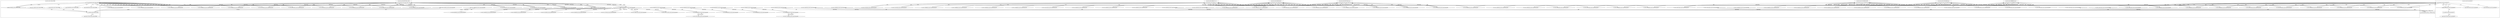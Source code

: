 digraph G {
	"10.1.80.1:43706#ServerID_OuterContainerID"->"1_fwatchdog#ServerID_309ec2955ffa"[ label="read" ];
	"1_fwatchdog#ServerID_9d862e47111d"->"10.1.80.1:32898#ServerID_OuterContainerID"[ label="write" ];
	"10.1.80.1:43364#ServerID_OuterContainerID"->"1_fwatchdog#ServerID_d60b35b0ed2d"[ label="read" ];
	"10.1.80.1:32898#ServerID_OuterContainerID"->"1_fwatchdog#ServerID_9d862e47111d"[ label="read" ];
	"10.1.80.1:43366#ServerID_OuterContainerID"->"1_fwatchdog#ServerID_d60b35b0ed2d"[ label="read" ];
	"1_fwatchdog#ServerID_9d862e47111d"->"10.1.80.1:32896#ServerID_OuterContainerID"[ label="write" ];
	"10.1.80.1:32896#ServerID_OuterContainerID"->"1_fwatchdog#ServerID_9d862e47111d"[ label="read" ];
	"1_fwatchdog#ServerID_d60b35b0ed2d"->"10.1.80.1:43364#ServerID_OuterContainerID"[ label="write" ];
	"1_fwatchdog#ServerID_d60b35b0ed2d"->"10.1.80.1:43366#ServerID_OuterContainerID"[ label="write" ];
	"10.1.80.1:43704#ServerID_OuterContainerID"->"1_fwatchdog#ServerID_309ec2955ffa"[ label="read" ];
	"1_fwatchdog#ServerID_309ec2955ffa"->"10.1.80.1:43704#ServerID_OuterContainerID"[ label="write" ];
	"1_fwatchdog#ServerID_309ec2955ffa"->"10.1.80.1:43706#ServerID_OuterContainerID"[ label="write" ];
	"10.1.80.1:43366#ServerID_OuterContainerID"->"1_fwatchdog#ServerID_68977fd5c9-qtcgc"[ label="GET" ];
	"1_fwatchdog#ServerID_68977fd5c9-qtcgc"->"10.1.80.1:43366#ServerID_OuterContainerID"[ label="RESPONSE" ];
	"10.1.80.1:43364#ServerID_OuterContainerID"->"1_fwatchdog#ServerID_68977fd5c9-qtcgc"[ label="GET" ];
	"10.1.80.1:43704#ServerID_OuterContainerID"->"1_fwatchdog#ServerID_866797f645-wb664"[ label="GET" ];
	"1_fwatchdog#ServerID_68977fd5c9-qtcgc"->"10.1.80.1:43364#ServerID_OuterContainerID"[ label="RESPONSE" ];
	"1_fwatchdog#ServerID_866797f645-wb664"->"10.1.80.1:43704#ServerID_OuterContainerID"[ label="RESPONSE" ];
	"10.1.80.1:43706#ServerID_OuterContainerID"->"1_fwatchdog#ServerID_866797f645-wb664"[ label="GET" ];
	"1_fwatchdog#ServerID_866797f645-wb664"->"10.1.80.1:43706#ServerID_OuterContainerID"[ label="RESPONSE" ];
	"10.1.80.1:60274#ServerID_OuterContainerID"->"1_fwatchdog#ServerID_7d87d9945d-dl2ff"[ label="GET" ];
	"1_fwatchdog#ServerID_7d87d9945d-dl2ff"->"10.1.80.1:60274#ServerID_OuterContainerID"[ label="RESPONSE" ];
	"10.1.80.1:52280#ServerID_OuterContainerID"->"1_fwatchdog#ServerID_54974bb99f-cjbgq"[ label="GET" ];
	"10.1.80.1:52278#ServerID_OuterContainerID"->"1_fwatchdog#ServerID_54974bb99f-cjbgq"[ label="GET" ];
	"10.1.80.1:60272#ServerID_OuterContainerID"->"1_fwatchdog#ServerID_7d87d9945d-dl2ff"[ label="GET" ];
	"1_fwatchdog#ServerID_54974bb99f-cjbgq"->"10.1.80.1:52280#ServerID_OuterContainerID"[ label="RESPONSE" ];
	"1_fwatchdog#ServerID_7d87d9945d-dl2ff"->"10.1.80.1:60272#ServerID_OuterContainerID"[ label="RESPONSE" ];
	"1_fwatchdog#ServerID_54974bb99f-cjbgq"->"10.1.80.1:52278#ServerID_OuterContainerID"[ label="RESPONSE" ];
	"10.1.80.1:60272#ServerID_OuterContainerID"->"1_fwatchdog#ServerID_04eca90de97f"[ label="read" ];
	"10.1.80.1:45197#ServerID_OuterContainerID"->"1_fwatchdog#ServerID_c7c75f9bc-557t6"[ label="GET" ];
	"10.1.80.1:45196#ServerID_OuterContainerID"->"1_fwatchdog#ServerID_c7c75f9bc-557t6"[ label="GET" ];
	"1_fwatchdog#ServerID_c7c75f9bc-557t6"->"10.1.80.1:45196#ServerID_OuterContainerID"[ label="RESPONSE" ];
	"1_fwatchdog#ServerID_c7c75f9bc-557t6"->"10.1.80.1:45197#ServerID_OuterContainerID"[ label="RESPONSE" ];
	"10.1.80.1:32930#ServerID_OuterContainerID"->"1_fwatchdog#ServerID_5fff9df6cf-4xmj9"[ label="GET" ];
	"1_fwatchdog#ServerID_5fff9df6cf-4xmj9"->"10.1.80.1:32930#ServerID_OuterContainerID"[ label="RESPONSE" ];
	"10.1.80.1:32932#ServerID_OuterContainerID"->"1_fwatchdog#ServerID_5fff9df6cf-4xmj9"[ label="GET" ];
	"1_fwatchdog#ServerID_5fff9df6cf-4xmj9"->"10.1.80.1:32932#ServerID_OuterContainerID"[ label="RESPONSE" ];
	"10.1.80.1:43400#ServerID_OuterContainerID"->"1_fwatchdog#ServerID_68977fd5c9-qtcgc"[ label="GET" ];
	"1_fwatchdog#ServerID_68977fd5c9-qtcgc"->"10.1.80.1:43400#ServerID_OuterContainerID"[ label="RESPONSE" ];
	"10.1.80.1:43398#ServerID_OuterContainerID"->"1_fwatchdog#ServerID_68977fd5c9-qtcgc"[ label="GET" ];
	"1_fwatchdog#ServerID_68977fd5c9-qtcgc"->"10.1.80.1:43398#ServerID_OuterContainerID"[ label="RESPONSE" ];
	"10.1.80.1:43738#ServerID_OuterContainerID"->"1_fwatchdog#ServerID_866797f645-wb664"[ label="GET" ];
	"1_fwatchdog#ServerID_866797f645-wb664"->"10.1.80.1:43738#ServerID_OuterContainerID"[ label="RESPONSE" ];
	"10.1.80.1:43740#ServerID_OuterContainerID"->"1_fwatchdog#ServerID_866797f645-wb664"[ label="GET" ];
	"1_fwatchdog#ServerID_866797f645-wb664"->"10.1.80.1:43740#ServerID_OuterContainerID"[ label="RESPONSE" ];
	"10.1.80.1:60306#ServerID_OuterContainerID"->"1_fwatchdog#ServerID_7d87d9945d-dl2ff"[ label="GET" ];
	"10.1.80.1:60308#ServerID_OuterContainerID"->"1_fwatchdog#ServerID_7d87d9945d-dl2ff"[ label="GET" ];
	"1_fwatchdog#ServerID_7d87d9945d-dl2ff"->"10.1.80.1:60308#ServerID_OuterContainerID"[ label="RESPONSE" ];
	"1_fwatchdog#ServerID_7d87d9945d-dl2ff"->"10.1.80.1:60306#ServerID_OuterContainerID"[ label="RESPONSE" ];
	"10.1.80.1:52314#ServerID_OuterContainerID"->"1_fwatchdog#ServerID_54974bb99f-cjbgq"[ label="GET" ];
	"10.1.80.1:52312#ServerID_OuterContainerID"->"1_fwatchdog#ServerID_54974bb99f-cjbgq"[ label="GET" ];
	"1_fwatchdog#ServerID_54974bb99f-cjbgq"->"10.1.80.1:52312#ServerID_OuterContainerID"[ label="RESPONSE" ];
	"1_fwatchdog#ServerID_54974bb99f-cjbgq"->"10.1.80.1:52314#ServerID_OuterContainerID"[ label="RESPONSE" ];
	"10.1.80.1:45230#ServerID_OuterContainerID"->"1_fwatchdog#ServerID_c7c75f9bc-557t6"[ label="GET" ];
	"10.1.80.1:45232#ServerID_OuterContainerID"->"1_fwatchdog#ServerID_c7c75f9bc-557t6"[ label="GET" ];
	"1_fwatchdog#ServerID_c7c75f9bc-557t6"->"10.1.80.1:45232#ServerID_OuterContainerID"[ label="RESPONSE" ];
	"1_fwatchdog#ServerID_c7c75f9bc-557t6"->"10.1.80.1:45230#ServerID_OuterContainerID"[ label="RESPONSE" ];
	"10.1.80.1:32970#ServerID_OuterContainerID"->"1_fwatchdog#ServerID_5fff9df6cf-4xmj9"[ label="GET" ];
	"1_fwatchdog#ServerID_5fff9df6cf-4xmj9"->"10.1.80.1:32970#ServerID_OuterContainerID"[ label="RESPONSE" ];
	"10.1.80.1:32968#ServerID_OuterContainerID"->"1_fwatchdog#ServerID_5fff9df6cf-4xmj9"[ label="GET" ];
	"1_fwatchdog#ServerID_5fff9df6cf-4xmj9"->"10.1.80.1:32968#ServerID_OuterContainerID"[ label="RESPONSE" ];
	"10.1.80.44:48596#ServerID_OuterContainerID"->"1_fwatchdog#ServerID_866797f645-wb664"[ label="POST" ];
	"1_fwatchdog#ServerID_866797f645-wb664"->"gateway:8080#ServerID_OuterContainerID"[ label="POST" ];
	"1_fwatchdog#ServerID_866797f645-wb664"->"10.1.80.44:8080#ServerID_OuterContainerID"[ label="POST" ];
	"10.1.80.44:40126#ServerID_OuterContainerID"->"1_fwatchdog#ServerID_7d87d9945d-dl2ff"[ label="POST" ];
	"1_fwatchdog#ServerID_7d87d9945d-dl2ff"->"10.1.80.44:40126#ServerID_OuterContainerID"[ label="RESPONSE" ];
	"10.1.80.44:8080#ServerID_OuterContainerID"->"1_fwatchdog#ServerID_866797f645-wb664"[ label="RESPONSE" ];
	"1_fwatchdog#ServerID_866797f645-wb664"->"10.1.80.44:48596#ServerID_OuterContainerID"[ label="RESPONSE" ];
	"gateway:8080#ServerID_OuterContainerID"->"1_fwatchdog#ServerID_866797f645-wb664"[ label="RESPONSE" ];
	"10.1.80.1:43456#ServerID_OuterContainerID"->"1_fwatchdog#ServerID_68977fd5c9-qtcgc"[ label="GET" ];
	"1_fwatchdog#ServerID_68977fd5c9-qtcgc"->"10.1.80.1:43456#ServerID_OuterContainerID"[ label="RESPONSE" ];
	"10.1.80.1:43458#ServerID_OuterContainerID"->"1_fwatchdog#ServerID_68977fd5c9-qtcgc"[ label="GET" ];
	"1_fwatchdog#ServerID_68977fd5c9-qtcgc"->"10.1.80.1:43458#ServerID_OuterContainerID"[ label="RESPONSE" ];
	"10.1.80.44:48624#ServerID_OuterContainerID"->"1_fwatchdog#ServerID_866797f645-wb664"[ label="POST" ];
	"1_fwatchdog#ServerID_866797f645-wb664"->"gateway:8080#ServerID_OuterContainerID"[ label="POST" ];
	"1_fwatchdog#ServerID_866797f645-wb664"->"10.1.80.44:8080#ServerID_OuterContainerID"[ label="POST" ];
	"10.1.80.1:43810#ServerID_OuterContainerID"->"1_fwatchdog#ServerID_866797f645-wb664"[ label="GET" ];
	"10.1.80.1:43808#ServerID_OuterContainerID"->"1_fwatchdog#ServerID_866797f645-wb664"[ label="GET" ];
	"10.1.80.44:40158#ServerID_OuterContainerID"->"1_fwatchdog#ServerID_7d87d9945d-dl2ff"[ label="POST" ];
	"1_fwatchdog#ServerID_866797f645-wb664"->"10.1.80.1:43810#ServerID_OuterContainerID"[ label="RESPONSE" ];
	"1_fwatchdog#ServerID_866797f645-wb664"->"10.1.80.1:43808#ServerID_OuterContainerID"[ label="RESPONSE" ];
	"1_fwatchdog#ServerID_7d87d9945d-dl2ff"->"10.1.80.44:40158#ServerID_OuterContainerID"[ label="RESPONSE" ];
	"10.1.80.44:8080#ServerID_OuterContainerID"->"1_fwatchdog#ServerID_866797f645-wb664"[ label="RESPONSE" ];
	"gateway:8080#ServerID_OuterContainerID"->"1_fwatchdog#ServerID_866797f645-wb664"[ label="RESPONSE" ];
	"1_fwatchdog#ServerID_866797f645-wb664"->"10.1.80.44:48624#ServerID_OuterContainerID"[ label="RESPONSE" ];
	"10.1.80.1:60392#ServerID_OuterContainerID"->"1_fwatchdog#ServerID_7d87d9945d-dl2ff"[ label="GET" ];
	"10.1.80.1:52392#ServerID_OuterContainerID"->"1_fwatchdog#ServerID_54974bb99f-cjbgq"[ label="GET" ];
	"10.1.80.1:52390#ServerID_OuterContainerID"->"1_fwatchdog#ServerID_54974bb99f-cjbgq"[ label="GET" ];
	"1_fwatchdog#ServerID_7d87d9945d-dl2ff"->"10.1.80.1:60392#ServerID_OuterContainerID"[ label="RESPONSE" ];
	"1_fwatchdog#ServerID_7d87d9945d-dl2ff"->"10.1.80.1:60394#ServerID_OuterContainerID"[ label="RESPONSE" ];
	"10.1.80.1:60394#ServerID_OuterContainerID"->"1_fwatchdog#ServerID_7d87d9945d-dl2ff"[ label="GET" ];
	"1_fwatchdog#ServerID_54974bb99f-cjbgq"->"10.1.80.1:52390#ServerID_OuterContainerID"[ label="RESPONSE" ];
	"1_fwatchdog#ServerID_54974bb99f-cjbgq"->"10.1.80.1:52392#ServerID_OuterContainerID"[ label="RESPONSE" ];
	"10.1.80.1:45312#ServerID_OuterContainerID"->"1_fwatchdog#ServerID_c7c75f9bc-557t6"[ label="GET" ];
	"10.1.80.1:45313#ServerID_OuterContainerID"->"1_fwatchdog#ServerID_c7c75f9bc-557t6"[ label="GET" ];
	"1_fwatchdog#ServerID_c7c75f9bc-557t6"->"10.1.80.1:45312#ServerID_OuterContainerID"[ label="RESPONSE" ];
	"1_fwatchdog#ServerID_c7c75f9bc-557t6"->"10.1.80.1:45313#ServerID_OuterContainerID"[ label="RESPONSE" ];
	"10.1.80.1:33048#ServerID_OuterContainerID"->"1_fwatchdog#ServerID_5fff9df6cf-4xmj9"[ label="GET" ];
	"10.1.80.1:33046#ServerID_OuterContainerID"->"1_fwatchdog#ServerID_5fff9df6cf-4xmj9"[ label="GET" ];
	"1_fwatchdog#ServerID_5fff9df6cf-4xmj9"->"10.1.80.1:33046#ServerID_OuterContainerID"[ label="RESPONSE" ];
	"1_fwatchdog#ServerID_5fff9df6cf-4xmj9"->"10.1.80.1:33048#ServerID_OuterContainerID"[ label="RESPONSE" ];
	"10.1.80.1:43512#ServerID_OuterContainerID"->"1_fwatchdog#ServerID_68977fd5c9-qtcgc"[ label="GET" ];
	"1_fwatchdog#ServerID_68977fd5c9-qtcgc"->"10.1.80.1:43512#ServerID_OuterContainerID"[ label="RESPONSE" ];
	"10.1.80.1:43510#ServerID_OuterContainerID"->"1_fwatchdog#ServerID_68977fd5c9-qtcgc"[ label="GET" ];
	"1_fwatchdog#ServerID_68977fd5c9-qtcgc"->"10.1.80.1:43510#ServerID_OuterContainerID"[ label="RESPONSE" ];
	"10.1.80.1:43852#ServerID_OuterContainerID"->"1_fwatchdog#ServerID_866797f645-wb664"[ label="GET" ];
	"1_fwatchdog#ServerID_866797f645-wb664"->"10.1.80.1:43852#ServerID_OuterContainerID"[ label="RESPONSE" ];
	"10.1.80.1:43850#ServerID_OuterContainerID"->"1_fwatchdog#ServerID_866797f645-wb664"[ label="GET" ];
	"1_fwatchdog#ServerID_866797f645-wb664"->"10.1.80.1:43850#ServerID_OuterContainerID"[ label="RESPONSE" ];
	"10.1.80.1:60418#ServerID_OuterContainerID"->"1_fwatchdog#ServerID_7d87d9945d-dl2ff"[ label="GET" ];
	"1_fwatchdog#ServerID_7d87d9945d-dl2ff"->"10.1.80.1:60418#ServerID_OuterContainerID"[ label="RESPONSE" ];
	"10.1.80.1:60420#ServerID_OuterContainerID"->"1_fwatchdog#ServerID_7d87d9945d-dl2ff"[ label="GET" ];
	"10.1.80.1:52426#ServerID_OuterContainerID"->"1_fwatchdog#ServerID_54974bb99f-cjbgq"[ label="GET" ];
	"10.1.80.1:52424#ServerID_OuterContainerID"->"1_fwatchdog#ServerID_54974bb99f-cjbgq"[ label="GET" ];
	"10.1.80.1:60274#ServerID_OuterContainerID"->"1_fwatchdog#ServerID_04eca90de97f"[ label="read" ];
	"1_fwatchdog#ServerID_7d87d9945d-dl2ff"->"10.1.80.1:60420#ServerID_OuterContainerID"[ label="RESPONSE" ];
	"1_fwatchdog#ServerID_54974bb99f-cjbgq"->"10.1.80.1:52426#ServerID_OuterContainerID"[ label="RESPONSE" ];
	"1_fwatchdog#ServerID_54974bb99f-cjbgq"->"10.1.80.1:52424#ServerID_OuterContainerID"[ label="RESPONSE" ];
	"10.1.80.1:45344#ServerID_OuterContainerID"->"1_fwatchdog#ServerID_c7c75f9bc-557t6"[ label="GET" ];
	"10.1.80.1:45342#ServerID_OuterContainerID"->"1_fwatchdog#ServerID_c7c75f9bc-557t6"[ label="GET" ];
	"1_fwatchdog#ServerID_c7c75f9bc-557t6"->"10.1.80.1:45342#ServerID_OuterContainerID"[ label="RESPONSE" ];
	"1_fwatchdog#ServerID_c7c75f9bc-557t6"->"10.1.80.1:45344#ServerID_OuterContainerID"[ label="RESPONSE" ];
	"10.1.80.1:33082#ServerID_OuterContainerID"->"1_fwatchdog#ServerID_5fff9df6cf-4xmj9"[ label="GET" ];
	"10.1.80.1:33080#ServerID_OuterContainerID"->"1_fwatchdog#ServerID_5fff9df6cf-4xmj9"[ label="GET" ];
	"1_fwatchdog#ServerID_5fff9df6cf-4xmj9"->"10.1.80.1:33080#ServerID_OuterContainerID"[ label="RESPONSE" ];
	"1_fwatchdog#ServerID_5fff9df6cf-4xmj9"->"10.1.80.1:33082#ServerID_OuterContainerID"[ label="RESPONSE" ];
	"10.1.80.1:43550#ServerID_OuterContainerID"->"1_fwatchdog#ServerID_68977fd5c9-qtcgc"[ label="GET" ];
	"1_fwatchdog#ServerID_68977fd5c9-qtcgc"->"10.1.80.1:43550#ServerID_OuterContainerID"[ label="RESPONSE" ];
	"10.1.80.1:43551#ServerID_OuterContainerID"->"1_fwatchdog#ServerID_68977fd5c9-qtcgc"[ label="GET" ];
	"1_fwatchdog#ServerID_68977fd5c9-qtcgc"->"10.1.80.1:43551#ServerID_OuterContainerID"[ label="RESPONSE" ];
	"10.1.80.1:43890#ServerID_OuterContainerID"->"1_fwatchdog#ServerID_866797f645-wb664"[ label="GET" ];
	"10.1.80.1:43892#ServerID_OuterContainerID"->"1_fwatchdog#ServerID_866797f645-wb664"[ label="GET" ];
	"1_fwatchdog#ServerID_04eca90de97f"->"10.1.80.1:60274#ServerID_OuterContainerID"[ label="write" ];
	"1_fwatchdog#ServerID_866797f645-wb664"->"10.1.80.1:43892#ServerID_OuterContainerID"[ label="RESPONSE" ];
	"1_fwatchdog#ServerID_866797f645-wb664"->"10.1.80.1:43890#ServerID_OuterContainerID"[ label="RESPONSE" ];
	"10.1.80.1:60460#ServerID_OuterContainerID"->"1_fwatchdog#ServerID_7d87d9945d-dl2ff"[ label="GET" ];
	"1_fwatchdog#ServerID_7d87d9945d-dl2ff"->"10.1.80.1:60460#ServerID_OuterContainerID"[ label="RESPONSE" ];
	"10.1.80.1:60458#ServerID_OuterContainerID"->"1_fwatchdog#ServerID_7d87d9945d-dl2ff"[ label="GET" ];
	"1_fwatchdog#ServerID_7d87d9945d-dl2ff"->"10.1.80.1:60458#ServerID_OuterContainerID"[ label="RESPONSE" ];
	"10.1.80.1:52466#ServerID_OuterContainerID"->"1_fwatchdog#ServerID_54974bb99f-cjbgq"[ label="GET" ];
	"1_fwatchdog#ServerID_54974bb99f-cjbgq"->"10.1.80.1:52466#ServerID_OuterContainerID"[ label="RESPONSE" ];
	"10.1.80.1:52464#ServerID_OuterContainerID"->"1_fwatchdog#ServerID_54974bb99f-cjbgq"[ label="GET" ];
	"1_fwatchdog#ServerID_54974bb99f-cjbgq"->"10.1.80.1:52464#ServerID_OuterContainerID"[ label="RESPONSE" ];
	"10.1.80.1:45383#ServerID_OuterContainerID"->"1_fwatchdog#ServerID_c7c75f9bc-557t6"[ label="GET" ];
	"1_fwatchdog#ServerID_04eca90de97f"->"10.1.80.1:60272#ServerID_OuterContainerID"[ label="write" ];
	"10.1.80.1:32930#ServerID_OuterContainerID"->"1_fwatchdog#ServerID_9d862e47111d"[ label="read" ];
	"1_fwatchdog#ServerID_9d862e47111d"->"10.1.80.1:32930#ServerID_OuterContainerID"[ label="write" ];
	"10.1.80.1:32932#ServerID_OuterContainerID"->"1_fwatchdog#ServerID_9d862e47111d"[ label="read" ];
	"1_fwatchdog#ServerID_9d862e47111d"->"10.1.80.1:32932#ServerID_OuterContainerID"[ label="write" ];
	"10.1.80.1:43398#ServerID_OuterContainerID"->"1_fwatchdog#ServerID_d60b35b0ed2d"[ label="read" ];
	"10.1.80.1:43400#ServerID_OuterContainerID"->"1_fwatchdog#ServerID_d60b35b0ed2d"[ label="read" ];
	"1_fwatchdog#ServerID_d60b35b0ed2d"->"10.1.80.1:43400#ServerID_OuterContainerID"[ label="write" ];
	"1_fwatchdog#ServerID_d60b35b0ed2d"->"10.1.80.1:43398#ServerID_OuterContainerID"[ label="write" ];
	"10.1.80.1:43738#ServerID_OuterContainerID"->"1_fwatchdog#ServerID_309ec2955ffa"[ label="read" ];
	"10.1.80.1:43740#ServerID_OuterContainerID"->"1_fwatchdog#ServerID_309ec2955ffa"[ label="read" ];
	"1_fwatchdog#ServerID_309ec2955ffa"->"10.1.80.1:43738#ServerID_OuterContainerID"[ label="write" ];
	"1_fwatchdog#ServerID_309ec2955ffa"->"10.1.80.1:43740#ServerID_OuterContainerID"[ label="write" ];
	"10.1.80.1:60308#ServerID_OuterContainerID"->"1_fwatchdog#ServerID_04eca90de97f"[ label="read" ];
	"1_fwatchdog#ServerID_04eca90de97f"->"10.1.80.1:60308#ServerID_OuterContainerID"[ label="write" ];
	"10.1.80.1:60306#ServerID_OuterContainerID"->"1_fwatchdog#ServerID_04eca90de97f"[ label="read" ];
	"1_fwatchdog#ServerID_04eca90de97f"->"10.1.80.1:60306#ServerID_OuterContainerID"[ label="write" ];
	"10.1.80.1:32968#ServerID_OuterContainerID"->"1_fwatchdog#ServerID_9d862e47111d"[ label="read" ];
	"10.1.80.1:32970#ServerID_OuterContainerID"->"1_fwatchdog#ServerID_9d862e47111d"[ label="read" ];
	"1_fwatchdog#ServerID_9d862e47111d"->"10.1.80.1:32970#ServerID_OuterContainerID"[ label="write" ];
	"1_fwatchdog#ServerID_9d862e47111d"->"10.1.80.1:32968#ServerID_OuterContainerID"[ label="write" ];
	"10.1.80.44:48596#ServerID_OuterContainerID"->"1_fwatchdog#ServerID_309ec2955ffa"[ label="read" ];
	"1_fwatchdog#ServerID_309ec2955ffa"->"pipe:[443592]#ServerID_309ec2955ffa"[ label="write" ];
	"1_fwatchdog#ServerID_309ec2955ffa"->"localhost:3000#ServerID_309ec2955ffa"[ label="connect" ];
	"localhost:3000#ServerID_309ec2955ffa"->"1_fwatchdog#ServerID_309ec2955ffa"[ label="read" ];
	"1_fwatchdog#ServerID_309ec2955ffa"->"localhost:3000#ServerID_309ec2955ffa"[ label="write" ];
	"/etc/hosts#ServerID_309ec2955ffa"->"11_node#ServerID_309ec2955ffa"[ label="read" ];
	"11_node#ServerID_309ec2955ffa"->"pipe:[442137]#ServerID_309ec2955ffa"[ label="write" ];
	"localhost:3000#ServerID_309ec2955ffa"->"11_node#ServerID_309ec2955ffa"[ label="read" ];
	"10.152.183.10:53#ServerID_OuterContainerID"->"11_node#ServerID_309ec2955ffa"[ label="recvfrom" ];
	"11_node#ServerID_309ec2955ffa"->"10.152.183.10:53#ServerID_OuterContainerID"[ label="sendto" ];
	"/etc/resolv.conf#ServerID_309ec2955ffa"->"11_node#ServerID_309ec2955ffa"[ label="read" ];
	"11_node#ServerID_309ec2955ffa"->"gateway:8080#ServerID_OuterContainerID"[ label="connect" ];
	"10.1.80.44:40126#ServerID_OuterContainerID"->"1_fwatchdog#ServerID_04eca90de97f"[ label="read" ];
	"1_fwatchdog#ServerID_04eca90de97f"->"pipe:[445141]#ServerID_04eca90de97f"[ label="write" ];
	"13_node#ServerID_04eca90de97f"->"pipe:[445197]#ServerID_04eca90de97f"[ label="write" ];
	"1_fwatchdog#ServerID_04eca90de97f"->"localhost:3000#ServerID_04eca90de97f"[ label="connect" ];
	"localhost:3000#ServerID_04eca90de97f"->"1_fwatchdog#ServerID_04eca90de97f"[ label="read" ];
	"1_fwatchdog#ServerID_04eca90de97f"->"localhost:3000#ServerID_04eca90de97f"[ label="write" ];
	"localhost:3000#ServerID_04eca90de97f"->"13_node#ServerID_04eca90de97f"[ label="read" ];
	"1_fwatchdog#ServerID_04eca90de97f"->"pipe:[445142]#ServerID_04eca90de97f"[ label="write" ];
	"1_fwatchdog#ServerID_04eca90de97f"->"10.1.80.44:40126#ServerID_OuterContainerID"[ label="write" ];
	"gateway:8080#ServerID_OuterContainerID"->"11_node#ServerID_309ec2955ffa"[ label="read" ];
	"1_fwatchdog#ServerID_309ec2955ffa"->"pipe:[443593]#ServerID_309ec2955ffa"[ label="write" ];
	"1_fwatchdog#ServerID_309ec2955ffa"->"10.1.80.44:48596#ServerID_OuterContainerID"[ label="write" ];
	"10.1.80.1:43456#ServerID_OuterContainerID"->"1_fwatchdog#ServerID_d60b35b0ed2d"[ label="read" ];
	"10.1.80.1:43458#ServerID_OuterContainerID"->"1_fwatchdog#ServerID_d60b35b0ed2d"[ label="read" ];
	"1_fwatchdog#ServerID_d60b35b0ed2d"->"10.1.80.1:43456#ServerID_OuterContainerID"[ label="write" ];
	"1_fwatchdog#ServerID_d60b35b0ed2d"->"10.1.80.1:43458#ServerID_OuterContainerID"[ label="write" ];
	"10.1.80.44:48624#ServerID_OuterContainerID"->"1_fwatchdog#ServerID_309ec2955ffa"[ label="read" ];
	"10.1.80.1:43810#ServerID_OuterContainerID"->"1_fwatchdog#ServerID_309ec2955ffa"[ label="read" ];
	"1_fwatchdog#ServerID_309ec2955ffa"->"10.1.80.1:43808#ServerID_OuterContainerID"[ label="write" ];
	"10.1.80.1:43808#ServerID_OuterContainerID"->"1_fwatchdog#ServerID_309ec2955ffa"[ label="read" ];
	"10.1.80.44:40158#ServerID_OuterContainerID"->"1_fwatchdog#ServerID_04eca90de97f"[ label="read" ];
	"1_fwatchdog#ServerID_309ec2955ffa"->"10.1.80.1:43810#ServerID_OuterContainerID"[ label="write" ];
	"1_fwatchdog#ServerID_04eca90de97f"->"10.1.80.44:40158#ServerID_OuterContainerID"[ label="write" ];
	"1_fwatchdog#ServerID_309ec2955ffa"->"10.1.80.44:48624#ServerID_OuterContainerID"[ label="write" ];
	"10.1.80.1:60392#ServerID_OuterContainerID"->"1_fwatchdog#ServerID_04eca90de97f"[ label="read" ];
	"1_fwatchdog#ServerID_04eca90de97f"->"10.1.80.1:60392#ServerID_OuterContainerID"[ label="write" ];
	"1_fwatchdog#ServerID_04eca90de97f"->"10.1.80.1:60394#ServerID_OuterContainerID"[ label="write" ];
	"10.1.80.1:60394#ServerID_OuterContainerID"->"1_fwatchdog#ServerID_04eca90de97f"[ label="read" ];
	"10.1.80.1:33048#ServerID_OuterContainerID"->"1_fwatchdog#ServerID_9d862e47111d"[ label="read" ];
	"10.1.80.1:33046#ServerID_OuterContainerID"->"1_fwatchdog#ServerID_9d862e47111d"[ label="read" ];
	"10.1.80.1:43510#ServerID_OuterContainerID"->"1_fwatchdog#ServerID_d60b35b0ed2d"[ label="read" ];
	"1_fwatchdog#ServerID_9d862e47111d"->"10.1.80.1:33046#ServerID_OuterContainerID"[ label="write" ];
	"1_fwatchdog#ServerID_9d862e47111d"->"10.1.80.1:33048#ServerID_OuterContainerID"[ label="write" ];
	"10.1.80.1:43512#ServerID_OuterContainerID"->"1_fwatchdog#ServerID_d60b35b0ed2d"[ label="read" ];
	"1_fwatchdog#ServerID_d60b35b0ed2d"->"10.1.80.1:43512#ServerID_OuterContainerID"[ label="write" ];
	"1_fwatchdog#ServerID_d60b35b0ed2d"->"10.1.80.1:43510#ServerID_OuterContainerID"[ label="write" ];
	"1_fwatchdog#ServerID_309ec2955ffa"->"10.1.80.1:43852#ServerID_OuterContainerID"[ label="write" ];
	"10.1.80.1:43852#ServerID_OuterContainerID"->"1_fwatchdog#ServerID_309ec2955ffa"[ label="read" ];
	"10.1.80.1:43850#ServerID_OuterContainerID"->"1_fwatchdog#ServerID_309ec2955ffa"[ label="read" ];
	"1_fwatchdog#ServerID_309ec2955ffa"->"10.1.80.1:43850#ServerID_OuterContainerID"[ label="write" ];
	"10.1.80.1:60418#ServerID_OuterContainerID"->"1_fwatchdog#ServerID_04eca90de97f"[ label="read" ];
	"1_fwatchdog#ServerID_04eca90de97f"->"10.1.80.1:60418#ServerID_OuterContainerID"[ label="write" ];
	"10.1.80.1:60420#ServerID_OuterContainerID"->"1_fwatchdog#ServerID_04eca90de97f"[ label="read" ];
	"1_fwatchdog#ServerID_04eca90de97f"->"10.1.80.1:60420#ServerID_OuterContainerID"[ label="write" ];
	"10.1.80.1:33080#ServerID_OuterContainerID"->"1_fwatchdog#ServerID_9d862e47111d"[ label="read" ];
	"10.1.80.1:33082#ServerID_OuterContainerID"->"1_fwatchdog#ServerID_9d862e47111d"[ label="read" ];
	"1_fwatchdog#ServerID_9d862e47111d"->"10.1.80.1:33080#ServerID_OuterContainerID"[ label="write" ];
	"1_fwatchdog#ServerID_9d862e47111d"->"10.1.80.1:33082#ServerID_OuterContainerID"[ label="write" ];
	"10.1.80.1:43550#ServerID_OuterContainerID"->"1_fwatchdog#ServerID_d60b35b0ed2d"[ label="read" ];
	"1_fwatchdog#ServerID_d60b35b0ed2d"->"10.1.80.1:43550#ServerID_OuterContainerID"[ label="write" ];
	"10.1.80.1:43551#ServerID_OuterContainerID"->"1_fwatchdog#ServerID_d60b35b0ed2d"[ label="read" ];
	"1_fwatchdog#ServerID_d60b35b0ed2d"->"10.1.80.1:43551#ServerID_OuterContainerID"[ label="write" ];
	"10.1.80.1:43892#ServerID_OuterContainerID"->"1_fwatchdog#ServerID_309ec2955ffa"[ label="read" ];
	"10.1.80.1:43890#ServerID_OuterContainerID"->"1_fwatchdog#ServerID_309ec2955ffa"[ label="read" ];
	"1_fwatchdog#ServerID_309ec2955ffa"->"10.1.80.1:43892#ServerID_OuterContainerID"[ label="write" ];
	"1_fwatchdog#ServerID_309ec2955ffa"->"10.1.80.1:43890#ServerID_OuterContainerID"[ label="write" ];
	"10.1.80.1:60460#ServerID_OuterContainerID"->"1_fwatchdog#ServerID_04eca90de97f"[ label="read" ];
	"1_fwatchdog#ServerID_04eca90de97f"->"10.1.80.1:60460#ServerID_OuterContainerID"[ label="write" ];
	"10.1.80.1:60458#ServerID_OuterContainerID"->"1_fwatchdog#ServerID_04eca90de97f"[ label="read" ];
	"1_fwatchdog#ServerID_04eca90de97f"->"10.1.80.1:60458#ServerID_OuterContainerID"[ label="write" ];
	"10.1.80.1:33118#ServerID_OuterContainerID"->"1_fwatchdog#ServerID_9d862e47111d"[ label="read" ];
	"1_fwatchdog#ServerID_9d862e47111d"->"10.1.80.1:33118#ServerID_OuterContainerID"[ label="write" ];
	"10.1.80.1:33116#ServerID_OuterContainerID"->"1_fwatchdog#ServerID_9d862e47111d"[ label="read" ];
	"1_fwatchdog#ServerID_9d862e47111d"->"10.1.80.1:33116#ServerID_OuterContainerID"[ label="write" ];
	"10.1.80.1:43584#ServerID_OuterContainerID"->"1_fwatchdog#ServerID_d60b35b0ed2d"[ label="read" ];
	"1_fwatchdog#ServerID_d60b35b0ed2d"->"10.1.80.1:43584#ServerID_OuterContainerID"[ label="write" ];
	"10.1.80.1:43586#ServerID_OuterContainerID"->"1_fwatchdog#ServerID_d60b35b0ed2d"[ label="read" ];
	"1_fwatchdog#ServerID_d60b35b0ed2d"->"10.1.80.1:43586#ServerID_OuterContainerID"[ label="write" ];
	"10.1.80.1:43924#ServerID_OuterContainerID"->"1_fwatchdog#ServerID_309ec2955ffa"[ label="read" ];
	"10.1.80.1:43926#ServerID_OuterContainerID"->"1_fwatchdog#ServerID_309ec2955ffa"[ label="read" ];
	"1_fwatchdog#ServerID_309ec2955ffa"->"10.1.80.1:43924#ServerID_OuterContainerID"[ label="write" ];
	"1_fwatchdog#ServerID_309ec2955ffa"->"10.1.80.1:43926#ServerID_OuterContainerID"[ label="write" ];
	"10.1.80.1:37038#ServerID_OuterContainerID"->"10.1.80.49:9093#ServerID_OuterContainerID"[ label="GET" ];
	"10.1.80.49:9093#ServerID_OuterContainerID"->"10.1.80.1:37038#ServerID_OuterContainerID"[ label="RESPONSE" ];
	"10.1.80.59:48430#ServerID_OuterContainerID"->"10.1.80.44:8082#ServerID_OuterContainerID"[ label="GET" ];
	"10.1.80.44:8082#ServerID_OuterContainerID"->"10.1.80.59:48430#ServerID_OuterContainerID"[ label="RESPONSE" ];
	"10.1.80.1:54692#ServerID_OuterContainerID"->"10.1.80.44:8080#ServerID_OuterContainerID"[ label="GET" ];
	"10.1.80.44:8080#ServerID_OuterContainerID"->"10.1.80.1:54692#ServerID_OuterContainerID"[ label="RESPONSE" ];
	"10.1.80.1:36939#ServerID_OuterContainerID"->"10.1.80.44:8080#ServerID_OuterContainerID"[ label="POST" ];
	"10.1.80.44:8080#ServerID_OuterContainerID"->"10.1.80.1:36939#ServerID_OuterContainerID"[ label="RESPONSE" ];
	"10.1.80.44:8080#ServerID_OuterContainerID"->"10.0.88.125:31112#ServerID_OuterContainerID"[ label="RESPONSE" ];
	"10.1.80.1:53044#ServerID_OuterContainerID"->"10.1.80.56:8000#ServerID_OuterContainerID"[ label="GET" ];
	"10.1.80.56:8000#ServerID_OuterContainerID"->"10.1.80.1:53044#ServerID_OuterContainerID"[ label="RESPONSE" ];
	"10.1.80.1:54748#ServerID_OuterContainerID"->"10.1.80.44:8080#ServerID_OuterContainerID"[ label="GET" ];
	"10.1.80.44:8080#ServerID_OuterContainerID"->"10.1.80.1:54748#ServerID_OuterContainerID"[ label="RESPONSE" ];
	"10.1.80.1:59632#ServerID_OuterContainerID"->"10.1.80.59:9090#ServerID_OuterContainerID"[ label="GET" ];
	"10.1.80.59:9090#ServerID_OuterContainerID"->"10.1.80.1:59632#ServerID_OuterContainerID"[ label="RESPONSE" ];
	"10.1.80.1:12574#ServerID_OuterContainerID"->"10.1.80.44:8080#ServerID_OuterContainerID"[ label="POST" ];
	"10.1.80.44:8080#ServerID_OuterContainerID"->"10.1.80.1:12574#ServerID_OuterContainerID"[ label="RESPONSE" ];
	"10.1.80.44:8080#ServerID_OuterContainerID"->"10.0.88.125:31112#ServerID_OuterContainerID"[ label="RESPONSE" ];
	"10.1.80.1:53991#ServerID_OuterContainerID"->"10.1.80.44:8080#ServerID_OuterContainerID"[ label="POST" ];
	"10.1.80.44:8080#ServerID_OuterContainerID"->"10.1.80.1:53991#ServerID_OuterContainerID"[ label="RESPONSE" ];
	"10.1.80.1:50684#ServerID_OuterContainerID"->"10.1.80.45:8080#ServerID_OuterContainerID"[ label="GET" ];
	"10.1.80.45:8080#ServerID_OuterContainerID"->"10.1.80.1:50684#ServerID_OuterContainerID"[ label="RESPONSE" ];
	"10.1.80.1:59710#ServerID_OuterContainerID"->"10.1.80.59:9090#ServerID_OuterContainerID"[ label="GET" ];
	"10.1.80.59:9090#ServerID_OuterContainerID"->"10.1.80.1:59710#ServerID_OuterContainerID"[ label="RESPONSE" ];
	"10.1.80.1:54830#ServerID_OuterContainerID"->"10.1.80.44:8080#ServerID_OuterContainerID"[ label="GET" ];
	"10.1.80.44:8080#ServerID_OuterContainerID"->"10.1.80.1:54830#ServerID_OuterContainerID"[ label="RESPONSE" ];
	"10.1.80.1:37196#ServerID_OuterContainerID"->"10.1.80.49:9093#ServerID_OuterContainerID"[ label="GET" ];
	"10.1.80.49:9093#ServerID_OuterContainerID"->"10.1.80.1:37196#ServerID_OuterContainerID"[ label="RESPONSE" ];
	subgraph "clusterServerID_04eca90de97f" {
	label="clusterServerID_04eca90de97f";
	"13_node#ServerID_04eca90de97f" [ shape=box ];
	"1_fwatchdog#ServerID_04eca90de97f" [ shape=box ];
	"localhost:3000#ServerID_04eca90de97f" [ shape=diamond ];
	"pipe:[445141]#ServerID_04eca90de97f" [ shape=ellipse ];
	"pipe:[445142]#ServerID_04eca90de97f" [ shape=ellipse ];
	"pipe:[445197]#ServerID_04eca90de97f" [ shape=ellipse ];

}
;
	subgraph "clusterServerID_309ec2955ffa" {
	label="clusterServerID_309ec2955ffa";
	"/etc/hosts#ServerID_309ec2955ffa" [ shape=ellipse ];
	"/etc/resolv.conf#ServerID_309ec2955ffa" [ shape=ellipse ];
	"11_node#ServerID_309ec2955ffa" [ shape=box ];
	"1_fwatchdog#ServerID_309ec2955ffa" [ shape=box ];
	"localhost:3000#ServerID_309ec2955ffa" [ shape=diamond ];
	"pipe:[442137]#ServerID_309ec2955ffa" [ shape=ellipse ];
	"pipe:[443592]#ServerID_309ec2955ffa" [ shape=ellipse ];
	"pipe:[443593]#ServerID_309ec2955ffa" [ shape=ellipse ];

}
;
	subgraph "clusterServerID_54974bb99f-cjbgq" {
	label="clusterServerID_54974bb99f-cjbgq";
	"1_fwatchdog#ServerID_54974bb99f-cjbgq" [ shape=box ];

}
;
	subgraph "clusterServerID_5fff9df6cf-4xmj9" {
	label="clusterServerID_5fff9df6cf-4xmj9";
	"1_fwatchdog#ServerID_5fff9df6cf-4xmj9" [ shape=box ];

}
;
	subgraph "clusterServerID_68977fd5c9-qtcgc" {
	label="clusterServerID_68977fd5c9-qtcgc";
	"1_fwatchdog#ServerID_68977fd5c9-qtcgc" [ shape=box ];

}
;
	subgraph "clusterServerID_7d87d9945d-dl2ff" {
	label="clusterServerID_7d87d9945d-dl2ff";
	"1_fwatchdog#ServerID_7d87d9945d-dl2ff" [ shape=box ];

}
;
	subgraph "clusterServerID_866797f645-wb664" {
	label="clusterServerID_866797f645-wb664";
	"1_fwatchdog#ServerID_866797f645-wb664" [ shape=box ];

}
;
	subgraph "clusterServerID_9d862e47111d" {
	label="clusterServerID_9d862e47111d";
	"1_fwatchdog#ServerID_9d862e47111d" [ shape=box ];

}
;
	subgraph "clusterServerID_OuterContainerID" {
	label="clusterServerID_OuterContainerID";
	"10.0.88.125:31112#ServerID_OuterContainerID" [ shape=diamond ];
	"10.1.80.1:12574#ServerID_OuterContainerID" [ shape=diamond ];
	"10.1.80.1:32896#ServerID_OuterContainerID" [ shape=diamond ];
	"10.1.80.1:32898#ServerID_OuterContainerID" [ shape=diamond ];
	"10.1.80.1:32930#ServerID_OuterContainerID" [ shape=diamond ];
	"10.1.80.1:32932#ServerID_OuterContainerID" [ shape=diamond ];
	"10.1.80.1:32968#ServerID_OuterContainerID" [ shape=diamond ];
	"10.1.80.1:32970#ServerID_OuterContainerID" [ shape=diamond ];
	"10.1.80.1:33046#ServerID_OuterContainerID" [ shape=diamond ];
	"10.1.80.1:33048#ServerID_OuterContainerID" [ shape=diamond ];
	"10.1.80.1:33080#ServerID_OuterContainerID" [ shape=diamond ];
	"10.1.80.1:33082#ServerID_OuterContainerID" [ shape=diamond ];
	"10.1.80.1:33116#ServerID_OuterContainerID" [ shape=diamond ];
	"10.1.80.1:33118#ServerID_OuterContainerID" [ shape=diamond ];
	"10.1.80.1:36939#ServerID_OuterContainerID" [ shape=diamond ];
	"10.1.80.1:37038#ServerID_OuterContainerID" [ shape=diamond ];
	"10.1.80.1:37196#ServerID_OuterContainerID" [ shape=diamond ];
	"10.1.80.1:43364#ServerID_OuterContainerID" [ shape=diamond ];
	"10.1.80.1:43366#ServerID_OuterContainerID" [ shape=diamond ];
	"10.1.80.1:43398#ServerID_OuterContainerID" [ shape=diamond ];
	"10.1.80.1:43400#ServerID_OuterContainerID" [ shape=diamond ];
	"10.1.80.1:43456#ServerID_OuterContainerID" [ shape=diamond ];
	"10.1.80.1:43458#ServerID_OuterContainerID" [ shape=diamond ];
	"10.1.80.1:43510#ServerID_OuterContainerID" [ shape=diamond ];
	"10.1.80.1:43512#ServerID_OuterContainerID" [ shape=diamond ];
	"10.1.80.1:43550#ServerID_OuterContainerID" [ shape=diamond ];
	"10.1.80.1:43551#ServerID_OuterContainerID" [ shape=diamond ];
	"10.1.80.1:43584#ServerID_OuterContainerID" [ shape=diamond ];
	"10.1.80.1:43586#ServerID_OuterContainerID" [ shape=diamond ];
	"10.1.80.1:43704#ServerID_OuterContainerID" [ shape=diamond ];
	"10.1.80.1:43706#ServerID_OuterContainerID" [ shape=diamond ];
	"10.1.80.1:43738#ServerID_OuterContainerID" [ shape=diamond ];
	"10.1.80.1:43740#ServerID_OuterContainerID" [ shape=diamond ];
	"10.1.80.1:43808#ServerID_OuterContainerID" [ shape=diamond ];
	"10.1.80.1:43810#ServerID_OuterContainerID" [ shape=diamond ];
	"10.1.80.1:43850#ServerID_OuterContainerID" [ shape=diamond ];
	"10.1.80.1:43852#ServerID_OuterContainerID" [ shape=diamond ];
	"10.1.80.1:43890#ServerID_OuterContainerID" [ shape=diamond ];
	"10.1.80.1:43892#ServerID_OuterContainerID" [ shape=diamond ];
	"10.1.80.1:43924#ServerID_OuterContainerID" [ shape=diamond ];
	"10.1.80.1:43926#ServerID_OuterContainerID" [ shape=diamond ];
	"10.1.80.1:45196#ServerID_OuterContainerID" [ shape=diamond ];
	"10.1.80.1:45197#ServerID_OuterContainerID" [ shape=diamond ];
	"10.1.80.1:45230#ServerID_OuterContainerID" [ shape=diamond ];
	"10.1.80.1:45232#ServerID_OuterContainerID" [ shape=diamond ];
	"10.1.80.1:45312#ServerID_OuterContainerID" [ shape=diamond ];
	"10.1.80.1:45313#ServerID_OuterContainerID" [ shape=diamond ];
	"10.1.80.1:45342#ServerID_OuterContainerID" [ shape=diamond ];
	"10.1.80.1:45344#ServerID_OuterContainerID" [ shape=diamond ];
	"10.1.80.1:45383#ServerID_OuterContainerID" [ shape=diamond ];
	"10.1.80.1:50684#ServerID_OuterContainerID" [ shape=diamond ];
	"10.1.80.1:52278#ServerID_OuterContainerID" [ shape=diamond ];
	"10.1.80.1:52280#ServerID_OuterContainerID" [ shape=diamond ];
	"10.1.80.1:52312#ServerID_OuterContainerID" [ shape=diamond ];
	"10.1.80.1:52314#ServerID_OuterContainerID" [ shape=diamond ];
	"10.1.80.1:52390#ServerID_OuterContainerID" [ shape=diamond ];
	"10.1.80.1:52392#ServerID_OuterContainerID" [ shape=diamond ];
	"10.1.80.1:52424#ServerID_OuterContainerID" [ shape=diamond ];
	"10.1.80.1:52426#ServerID_OuterContainerID" [ shape=diamond ];
	"10.1.80.1:52464#ServerID_OuterContainerID" [ shape=diamond ];
	"10.1.80.1:52466#ServerID_OuterContainerID" [ shape=diamond ];
	"10.1.80.1:53044#ServerID_OuterContainerID" [ shape=diamond ];
	"10.1.80.1:53991#ServerID_OuterContainerID" [ shape=diamond ];
	"10.1.80.1:54692#ServerID_OuterContainerID" [ shape=diamond ];
	"10.1.80.1:54748#ServerID_OuterContainerID" [ shape=diamond ];
	"10.1.80.1:54830#ServerID_OuterContainerID" [ shape=diamond ];
	"10.1.80.1:59632#ServerID_OuterContainerID" [ shape=diamond ];
	"10.1.80.1:59710#ServerID_OuterContainerID" [ shape=diamond ];
	"10.1.80.1:60272#ServerID_OuterContainerID" [ shape=diamond ];
	"10.1.80.1:60274#ServerID_OuterContainerID" [ shape=diamond ];
	"10.1.80.1:60306#ServerID_OuterContainerID" [ shape=diamond ];
	"10.1.80.1:60308#ServerID_OuterContainerID" [ shape=diamond ];
	"10.1.80.1:60392#ServerID_OuterContainerID" [ shape=diamond ];
	"10.1.80.1:60394#ServerID_OuterContainerID" [ shape=diamond ];
	"10.1.80.1:60418#ServerID_OuterContainerID" [ shape=diamond ];
	"10.1.80.1:60420#ServerID_OuterContainerID" [ shape=diamond ];
	"10.1.80.1:60458#ServerID_OuterContainerID" [ shape=diamond ];
	"10.1.80.1:60460#ServerID_OuterContainerID" [ shape=diamond ];
	"10.1.80.44:40126#ServerID_OuterContainerID" [ shape=diamond ];
	"10.1.80.44:40158#ServerID_OuterContainerID" [ shape=diamond ];
	"10.1.80.44:48596#ServerID_OuterContainerID" [ shape=diamond ];
	"10.1.80.44:48624#ServerID_OuterContainerID" [ shape=diamond ];
	"10.1.80.44:8080#ServerID_OuterContainerID" [ shape=diamond ];
	"10.1.80.44:8082#ServerID_OuterContainerID" [ shape=diamond ];
	"10.1.80.45:8080#ServerID_OuterContainerID" [ shape=diamond ];
	"10.1.80.49:9093#ServerID_OuterContainerID" [ shape=diamond ];
	"10.1.80.56:8000#ServerID_OuterContainerID" [ shape=diamond ];
	"10.1.80.59:48430#ServerID_OuterContainerID" [ shape=diamond ];
	"10.1.80.59:9090#ServerID_OuterContainerID" [ shape=diamond ];
	"10.152.183.10:53#ServerID_OuterContainerID" [ shape=diamond ];
	"gateway:8080#ServerID_OuterContainerID" [ shape=diamond ];

}
;
	subgraph "clusterServerID_c7c75f9bc-557t6" {
	label="clusterServerID_c7c75f9bc-557t6";
	"1_fwatchdog#ServerID_c7c75f9bc-557t6" [ shape=box ];

}
;
	subgraph "clusterServerID_d60b35b0ed2d" {
	label="clusterServerID_d60b35b0ed2d";
	"1_fwatchdog#ServerID_d60b35b0ed2d" [ shape=box ];

}
;

}
